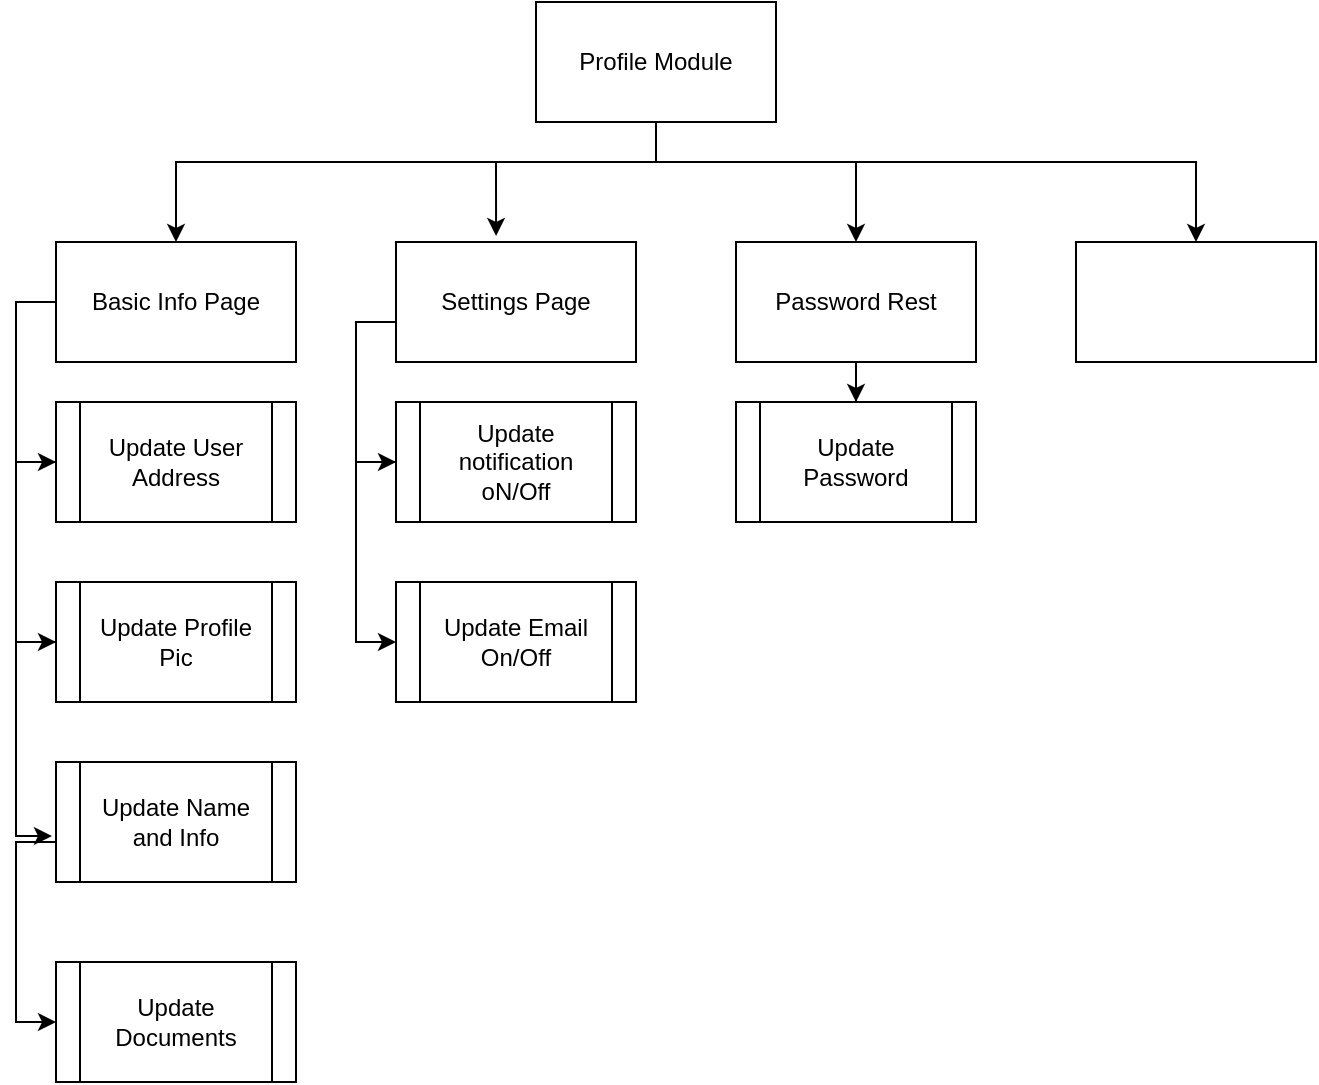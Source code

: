 <mxfile version="14.4.3" type="device"><diagram id="YrHaRvnkq5TAdCWCXbaE" name="Page-1"><mxGraphModel dx="1092" dy="494" grid="1" gridSize="10" guides="1" tooltips="1" connect="1" arrows="1" fold="1" page="1" pageScale="1" pageWidth="850" pageHeight="1100" math="0" shadow="0"><root><mxCell id="0"/><mxCell id="1" parent="0"/><mxCell id="4gBuDYLEHfXS5sgEGe-4-1" style="edgeStyle=orthogonalEdgeStyle;rounded=0;orthogonalLoop=1;jettySize=auto;html=1;" edge="1" parent="1" source="4gBuDYLEHfXS5sgEGe-4-5" target="4gBuDYLEHfXS5sgEGe-4-7"><mxGeometry relative="1" as="geometry"><Array as="points"><mxPoint x="340" y="120"/><mxPoint x="100" y="120"/></Array></mxGeometry></mxCell><mxCell id="4gBuDYLEHfXS5sgEGe-4-2" style="edgeStyle=orthogonalEdgeStyle;rounded=0;orthogonalLoop=1;jettySize=auto;html=1;entryX=0.417;entryY=-0.05;entryDx=0;entryDy=0;entryPerimeter=0;" edge="1" parent="1" source="4gBuDYLEHfXS5sgEGe-4-5" target="4gBuDYLEHfXS5sgEGe-4-9"><mxGeometry relative="1" as="geometry"><Array as="points"><mxPoint x="340" y="120"/><mxPoint x="260" y="120"/></Array></mxGeometry></mxCell><mxCell id="4gBuDYLEHfXS5sgEGe-4-3" style="edgeStyle=orthogonalEdgeStyle;rounded=0;orthogonalLoop=1;jettySize=auto;html=1;entryX=0.5;entryY=0;entryDx=0;entryDy=0;" edge="1" parent="1" source="4gBuDYLEHfXS5sgEGe-4-5" target="4gBuDYLEHfXS5sgEGe-4-11"><mxGeometry relative="1" as="geometry"><Array as="points"><mxPoint x="340" y="120"/><mxPoint x="440" y="120"/></Array></mxGeometry></mxCell><mxCell id="4gBuDYLEHfXS5sgEGe-4-4" style="edgeStyle=orthogonalEdgeStyle;rounded=0;orthogonalLoop=1;jettySize=auto;html=1;" edge="1" parent="1" source="4gBuDYLEHfXS5sgEGe-4-5"><mxGeometry relative="1" as="geometry"><Array as="points"><mxPoint x="340" y="120"/><mxPoint x="610" y="120"/></Array><mxPoint x="610" y="160" as="targetPoint"/></mxGeometry></mxCell><mxCell id="4gBuDYLEHfXS5sgEGe-4-5" value="Profile Module" style="rounded=0;whiteSpace=wrap;html=1;" vertex="1" parent="1"><mxGeometry x="280" y="40" width="120" height="60" as="geometry"/></mxCell><mxCell id="4gBuDYLEHfXS5sgEGe-4-6" style="edgeStyle=orthogonalEdgeStyle;rounded=0;orthogonalLoop=1;jettySize=auto;html=1;entryX=0;entryY=0.5;entryDx=0;entryDy=0;" edge="1" parent="1" source="4gBuDYLEHfXS5sgEGe-4-7" target="4gBuDYLEHfXS5sgEGe-4-15"><mxGeometry relative="1" as="geometry"><Array as="points"><mxPoint x="20" y="190"/><mxPoint x="20" y="270"/></Array></mxGeometry></mxCell><mxCell id="4gBuDYLEHfXS5sgEGe-4-7" value="Basic Info Page" style="rounded=0;whiteSpace=wrap;html=1;" vertex="1" parent="1"><mxGeometry x="40" y="160" width="120" height="60" as="geometry"/></mxCell><mxCell id="4gBuDYLEHfXS5sgEGe-4-8" style="edgeStyle=orthogonalEdgeStyle;rounded=0;orthogonalLoop=1;jettySize=auto;html=1;entryX=0;entryY=0.5;entryDx=0;entryDy=0;" edge="1" parent="1" source="4gBuDYLEHfXS5sgEGe-4-9" target="4gBuDYLEHfXS5sgEGe-4-20"><mxGeometry relative="1" as="geometry"><Array as="points"><mxPoint x="190" y="200"/><mxPoint x="190" y="270"/></Array></mxGeometry></mxCell><mxCell id="4gBuDYLEHfXS5sgEGe-4-9" value="Settings Page" style="rounded=0;whiteSpace=wrap;html=1;" vertex="1" parent="1"><mxGeometry x="210" y="160" width="120" height="60" as="geometry"/></mxCell><mxCell id="4gBuDYLEHfXS5sgEGe-4-10" style="edgeStyle=orthogonalEdgeStyle;rounded=0;orthogonalLoop=1;jettySize=auto;html=1;entryX=0.5;entryY=0;entryDx=0;entryDy=0;" edge="1" parent="1" source="4gBuDYLEHfXS5sgEGe-4-11" target="4gBuDYLEHfXS5sgEGe-4-22"><mxGeometry relative="1" as="geometry"/></mxCell><mxCell id="4gBuDYLEHfXS5sgEGe-4-11" value="Password Rest" style="rounded=0;whiteSpace=wrap;html=1;" vertex="1" parent="1"><mxGeometry x="380" y="160" width="120" height="60" as="geometry"/></mxCell><mxCell id="4gBuDYLEHfXS5sgEGe-4-14" style="edgeStyle=orthogonalEdgeStyle;rounded=0;orthogonalLoop=1;jettySize=auto;html=1;entryX=0;entryY=0.5;entryDx=0;entryDy=0;" edge="1" parent="1" source="4gBuDYLEHfXS5sgEGe-4-15" target="4gBuDYLEHfXS5sgEGe-4-17"><mxGeometry relative="1" as="geometry"><Array as="points"><mxPoint x="20" y="270"/><mxPoint x="20" y="360"/></Array></mxGeometry></mxCell><mxCell id="4gBuDYLEHfXS5sgEGe-4-15" value="Update User Address" style="shape=process;whiteSpace=wrap;html=1;backgroundOutline=1;" vertex="1" parent="1"><mxGeometry x="40" y="240" width="120" height="60" as="geometry"/></mxCell><mxCell id="4gBuDYLEHfXS5sgEGe-4-16" style="edgeStyle=orthogonalEdgeStyle;rounded=0;orthogonalLoop=1;jettySize=auto;html=1;entryX=-0.017;entryY=0.617;entryDx=0;entryDy=0;entryPerimeter=0;" edge="1" parent="1" source="4gBuDYLEHfXS5sgEGe-4-17" target="4gBuDYLEHfXS5sgEGe-4-18"><mxGeometry relative="1" as="geometry"><Array as="points"><mxPoint x="20" y="360"/><mxPoint x="20" y="457"/></Array></mxGeometry></mxCell><mxCell id="4gBuDYLEHfXS5sgEGe-4-17" value="Update Profile Pic" style="shape=process;whiteSpace=wrap;html=1;backgroundOutline=1;" vertex="1" parent="1"><mxGeometry x="40" y="330" width="120" height="60" as="geometry"/></mxCell><mxCell id="4gBuDYLEHfXS5sgEGe-4-28" style="edgeStyle=orthogonalEdgeStyle;rounded=0;orthogonalLoop=1;jettySize=auto;html=1;entryX=0;entryY=0.5;entryDx=0;entryDy=0;" edge="1" parent="1" source="4gBuDYLEHfXS5sgEGe-4-18" target="4gBuDYLEHfXS5sgEGe-4-27"><mxGeometry relative="1" as="geometry"><Array as="points"><mxPoint x="20" y="460"/><mxPoint x="20" y="550"/></Array></mxGeometry></mxCell><mxCell id="4gBuDYLEHfXS5sgEGe-4-18" value="Update Name and Info" style="shape=process;whiteSpace=wrap;html=1;backgroundOutline=1;" vertex="1" parent="1"><mxGeometry x="40" y="420" width="120" height="60" as="geometry"/></mxCell><mxCell id="4gBuDYLEHfXS5sgEGe-4-19" style="edgeStyle=orthogonalEdgeStyle;rounded=0;orthogonalLoop=1;jettySize=auto;html=1;entryX=0;entryY=0.5;entryDx=0;entryDy=0;" edge="1" parent="1" source="4gBuDYLEHfXS5sgEGe-4-20" target="4gBuDYLEHfXS5sgEGe-4-21"><mxGeometry relative="1" as="geometry"><Array as="points"><mxPoint x="190" y="270"/><mxPoint x="190" y="360"/></Array></mxGeometry></mxCell><mxCell id="4gBuDYLEHfXS5sgEGe-4-20" value="Update notification oN/Off" style="shape=process;whiteSpace=wrap;html=1;backgroundOutline=1;" vertex="1" parent="1"><mxGeometry x="210" y="240" width="120" height="60" as="geometry"/></mxCell><mxCell id="4gBuDYLEHfXS5sgEGe-4-21" value="Update Email On/Off" style="shape=process;whiteSpace=wrap;html=1;backgroundOutline=1;" vertex="1" parent="1"><mxGeometry x="210" y="330" width="120" height="60" as="geometry"/></mxCell><mxCell id="4gBuDYLEHfXS5sgEGe-4-22" value="Update Password" style="shape=process;whiteSpace=wrap;html=1;backgroundOutline=1;" vertex="1" parent="1"><mxGeometry x="380" y="240" width="120" height="60" as="geometry"/></mxCell><mxCell id="4gBuDYLEHfXS5sgEGe-4-27" value="Update Documents" style="shape=process;whiteSpace=wrap;html=1;backgroundOutline=1;" vertex="1" parent="1"><mxGeometry x="40" y="520" width="120" height="60" as="geometry"/></mxCell><mxCell id="4gBuDYLEHfXS5sgEGe-4-29" value="" style="rounded=0;whiteSpace=wrap;html=1;" vertex="1" parent="1"><mxGeometry x="550" y="160" width="120" height="60" as="geometry"/></mxCell></root></mxGraphModel></diagram></mxfile>